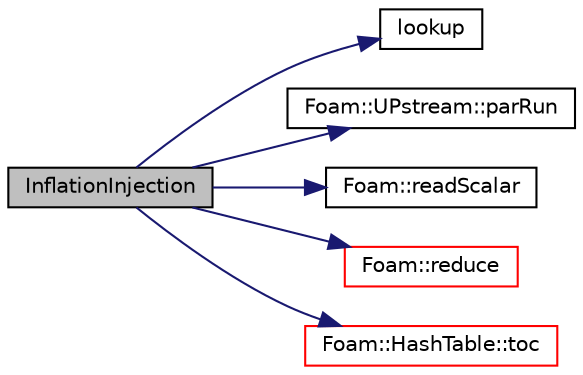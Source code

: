 digraph "InflationInjection"
{
  bgcolor="transparent";
  edge [fontname="Helvetica",fontsize="10",labelfontname="Helvetica",labelfontsize="10"];
  node [fontname="Helvetica",fontsize="10",shape=record];
  rankdir="LR";
  Node1 [label="InflationInjection",height=0.2,width=0.4,color="black", fillcolor="grey75", style="filled", fontcolor="black"];
  Node1 -> Node2 [color="midnightblue",fontsize="10",style="solid",fontname="Helvetica"];
  Node2 [label="lookup",height=0.2,width=0.4,color="black",URL="$a04018.html#aa12e10d2264a98b7f09469676a073768"];
  Node1 -> Node3 [color="midnightblue",fontsize="10",style="solid",fontname="Helvetica"];
  Node3 [label="Foam::UPstream::parRun",height=0.2,width=0.4,color="black",URL="$a02873.html#adbb27f04b5705440fb8b09f278059011",tooltip="Is this a parallel run? "];
  Node1 -> Node4 [color="midnightblue",fontsize="10",style="solid",fontname="Helvetica"];
  Node4 [label="Foam::readScalar",height=0.2,width=0.4,color="black",URL="$a10887.html#a828d57f6d9b9806c086a3f840a147115",tooltip="Read whole of buf as a scalar. Return true if succesful. "];
  Node1 -> Node5 [color="midnightblue",fontsize="10",style="solid",fontname="Helvetica"];
  Node5 [label="Foam::reduce",height=0.2,width=0.4,color="red",URL="$a10887.html#a7ffd6af4acc2eb9ba72ee296b5ecda23"];
  Node1 -> Node6 [color="midnightblue",fontsize="10",style="solid",fontname="Helvetica"];
  Node6 [label="Foam::HashTable::toc",height=0.2,width=0.4,color="red",URL="$a00994.html#a76b765c869311659d0868ce0e0200884",tooltip="Return the table of contents. "];
}

